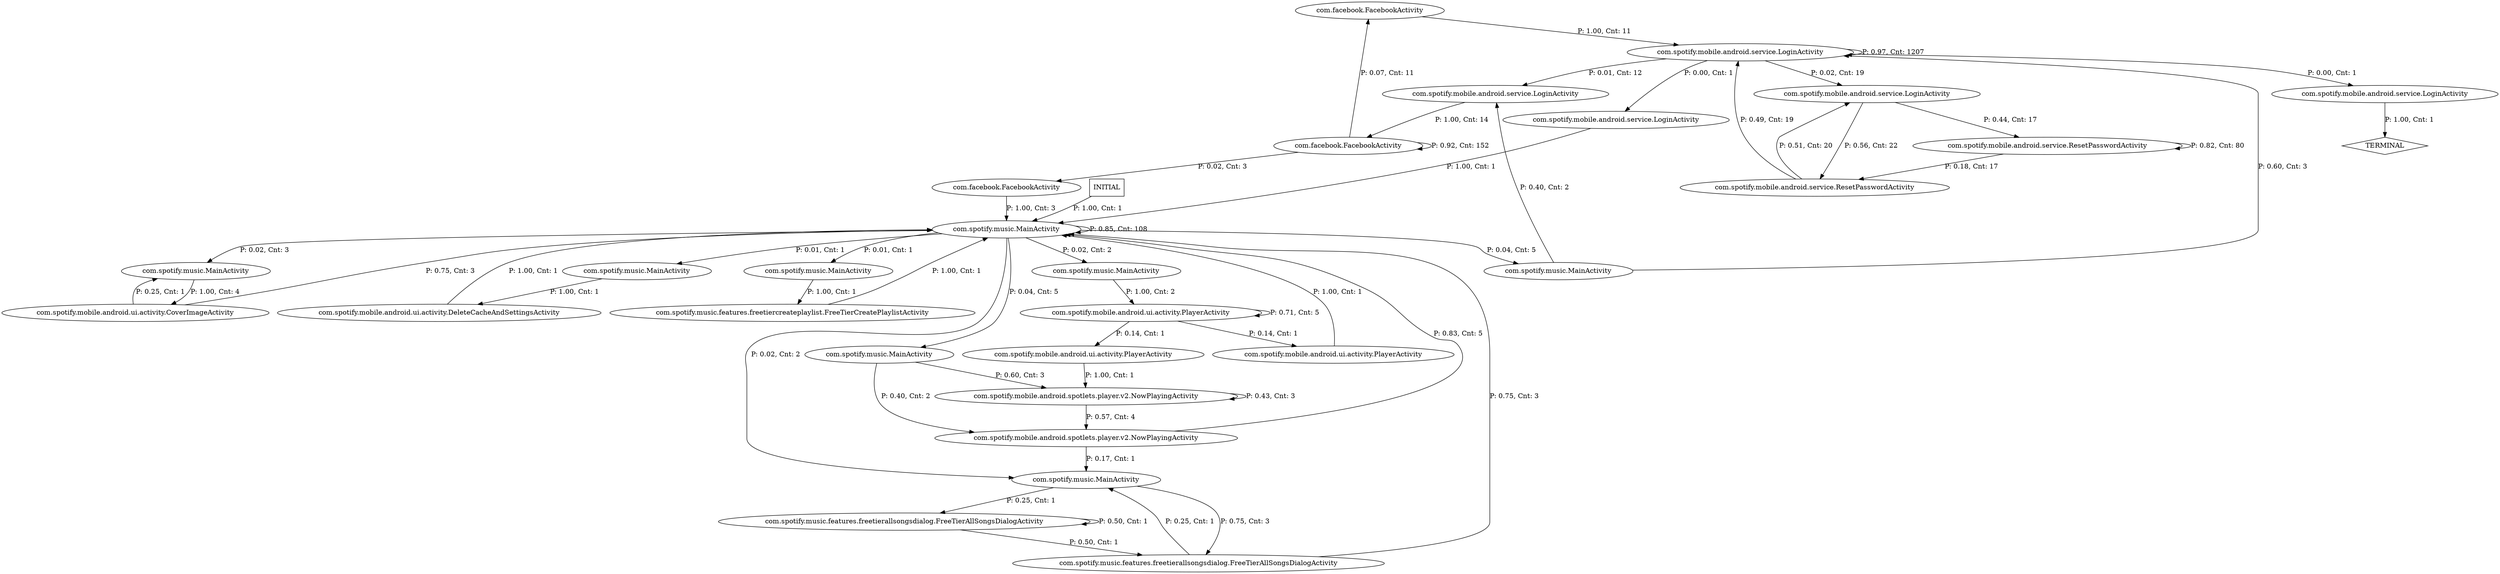 digraph G {
  0 [label="com.facebook.FacebookActivity"];
  1 [label="com.facebook.FacebookActivity"];
  2 [label="com.facebook.FacebookActivity"];
  3 [label="com.spotify.mobile.android.service.LoginActivity"];
  4 [label="com.spotify.mobile.android.service.LoginActivity"];
  5 [label="com.spotify.mobile.android.service.LoginActivity"];
  6 [label="com.spotify.mobile.android.service.LoginActivity"];
  7 [label="com.spotify.mobile.android.service.LoginActivity"];
  8 [label="com.spotify.mobile.android.service.ResetPasswordActivity"];
  9 [label="com.spotify.mobile.android.service.ResetPasswordActivity"];
  10 [label="com.spotify.mobile.android.spotlets.player.v2.NowPlayingActivity"];
  11 [label="com.spotify.mobile.android.spotlets.player.v2.NowPlayingActivity"];
  12 [label="com.spotify.mobile.android.ui.activity.CoverImageActivity"];
  13 [label="com.spotify.mobile.android.ui.activity.DeleteCacheAndSettingsActivity"];
  14 [label="com.spotify.mobile.android.ui.activity.PlayerActivity"];
  15 [label="com.spotify.mobile.android.ui.activity.PlayerActivity"];
  16 [label="com.spotify.mobile.android.ui.activity.PlayerActivity"];
  17 [label="com.spotify.music.MainActivity"];
  18 [label="com.spotify.music.MainActivity"];
  19 [label="com.spotify.music.MainActivity"];
  20 [label="com.spotify.music.MainActivity"];
  21 [label="com.spotify.music.MainActivity"];
  22 [label="com.spotify.music.MainActivity"];
  23 [label="com.spotify.music.MainActivity"];
  24 [label="com.spotify.music.MainActivity"];
  25 [label="com.spotify.music.features.freetierallsongsdialog.FreeTierAllSongsDialogActivity"];
  26 [label="com.spotify.music.features.freetierallsongsdialog.FreeTierAllSongsDialogActivity"];
  27 [label="com.spotify.music.features.freetiercreateplaylist.FreeTierCreatePlaylistActivity"];
  28 [label="TERMINAL",shape=diamond];
  29 [label="INITIAL",shape=box];
0->7 [label="P: 1.00, Cnt: 11"];
1->24 [label="P: 1.00, Cnt: 3"];
2->1 [label="P: 0.02, Cnt: 3"];
2->0 [label="P: 0.07, Cnt: 11"];
2->2 [label="P: 0.92, Cnt: 152"];
3->2 [label="P: 1.00, Cnt: 14"];
4->24 [label="P: 1.00, Cnt: 1"];
5->28 [label="P: 1.00, Cnt: 1"];
6->9 [label="P: 0.44, Cnt: 17"];
6->8 [label="P: 0.56, Cnt: 22"];
7->4 [label="P: 0.00, Cnt: 1"];
7->5 [label="P: 0.00, Cnt: 1"];
7->3 [label="P: 0.01, Cnt: 12"];
7->6 [label="P: 0.02, Cnt: 19"];
7->7 [label="P: 0.97, Cnt: 1207"];
8->7 [label="P: 0.49, Cnt: 19"];
8->6 [label="P: 0.51, Cnt: 20"];
9->8 [label="P: 0.18, Cnt: 17"];
9->9 [label="P: 0.82, Cnt: 80"];
10->10 [label="P: 0.43, Cnt: 3"];
10->11 [label="P: 0.57, Cnt: 4"];
11->23 [label="P: 0.17, Cnt: 1"];
11->24 [label="P: 0.83, Cnt: 5"];
12->17 [label="P: 0.25, Cnt: 1"];
12->24 [label="P: 0.75, Cnt: 3"];
13->24 [label="P: 1.00, Cnt: 1"];
14->10 [label="P: 1.00, Cnt: 1"];
15->24 [label="P: 1.00, Cnt: 1"];
16->15 [label="P: 0.14, Cnt: 1"];
16->14 [label="P: 0.14, Cnt: 1"];
16->16 [label="P: 0.71, Cnt: 5"];
17->12 [label="P: 1.00, Cnt: 4"];
18->13 [label="P: 1.00, Cnt: 1"];
19->16 [label="P: 1.00, Cnt: 2"];
20->27 [label="P: 1.00, Cnt: 1"];
21->3 [label="P: 0.40, Cnt: 2"];
21->7 [label="P: 0.60, Cnt: 3"];
22->11 [label="P: 0.40, Cnt: 2"];
22->10 [label="P: 0.60, Cnt: 3"];
23->26 [label="P: 0.25, Cnt: 1"];
23->25 [label="P: 0.75, Cnt: 3"];
24->20 [label="P: 0.01, Cnt: 1"];
24->18 [label="P: 0.01, Cnt: 1"];
24->19 [label="P: 0.02, Cnt: 2"];
24->23 [label="P: 0.02, Cnt: 2"];
24->17 [label="P: 0.02, Cnt: 3"];
24->21 [label="P: 0.04, Cnt: 5"];
24->22 [label="P: 0.04, Cnt: 5"];
24->24 [label="P: 0.85, Cnt: 108"];
25->23 [label="P: 0.25, Cnt: 1"];
25->24 [label="P: 0.75, Cnt: 3"];
26->26 [label="P: 0.50, Cnt: 1"];
26->25 [label="P: 0.50, Cnt: 1"];
27->24 [label="P: 1.00, Cnt: 1"];
29->24 [label="P: 1.00, Cnt: 1"];
}

